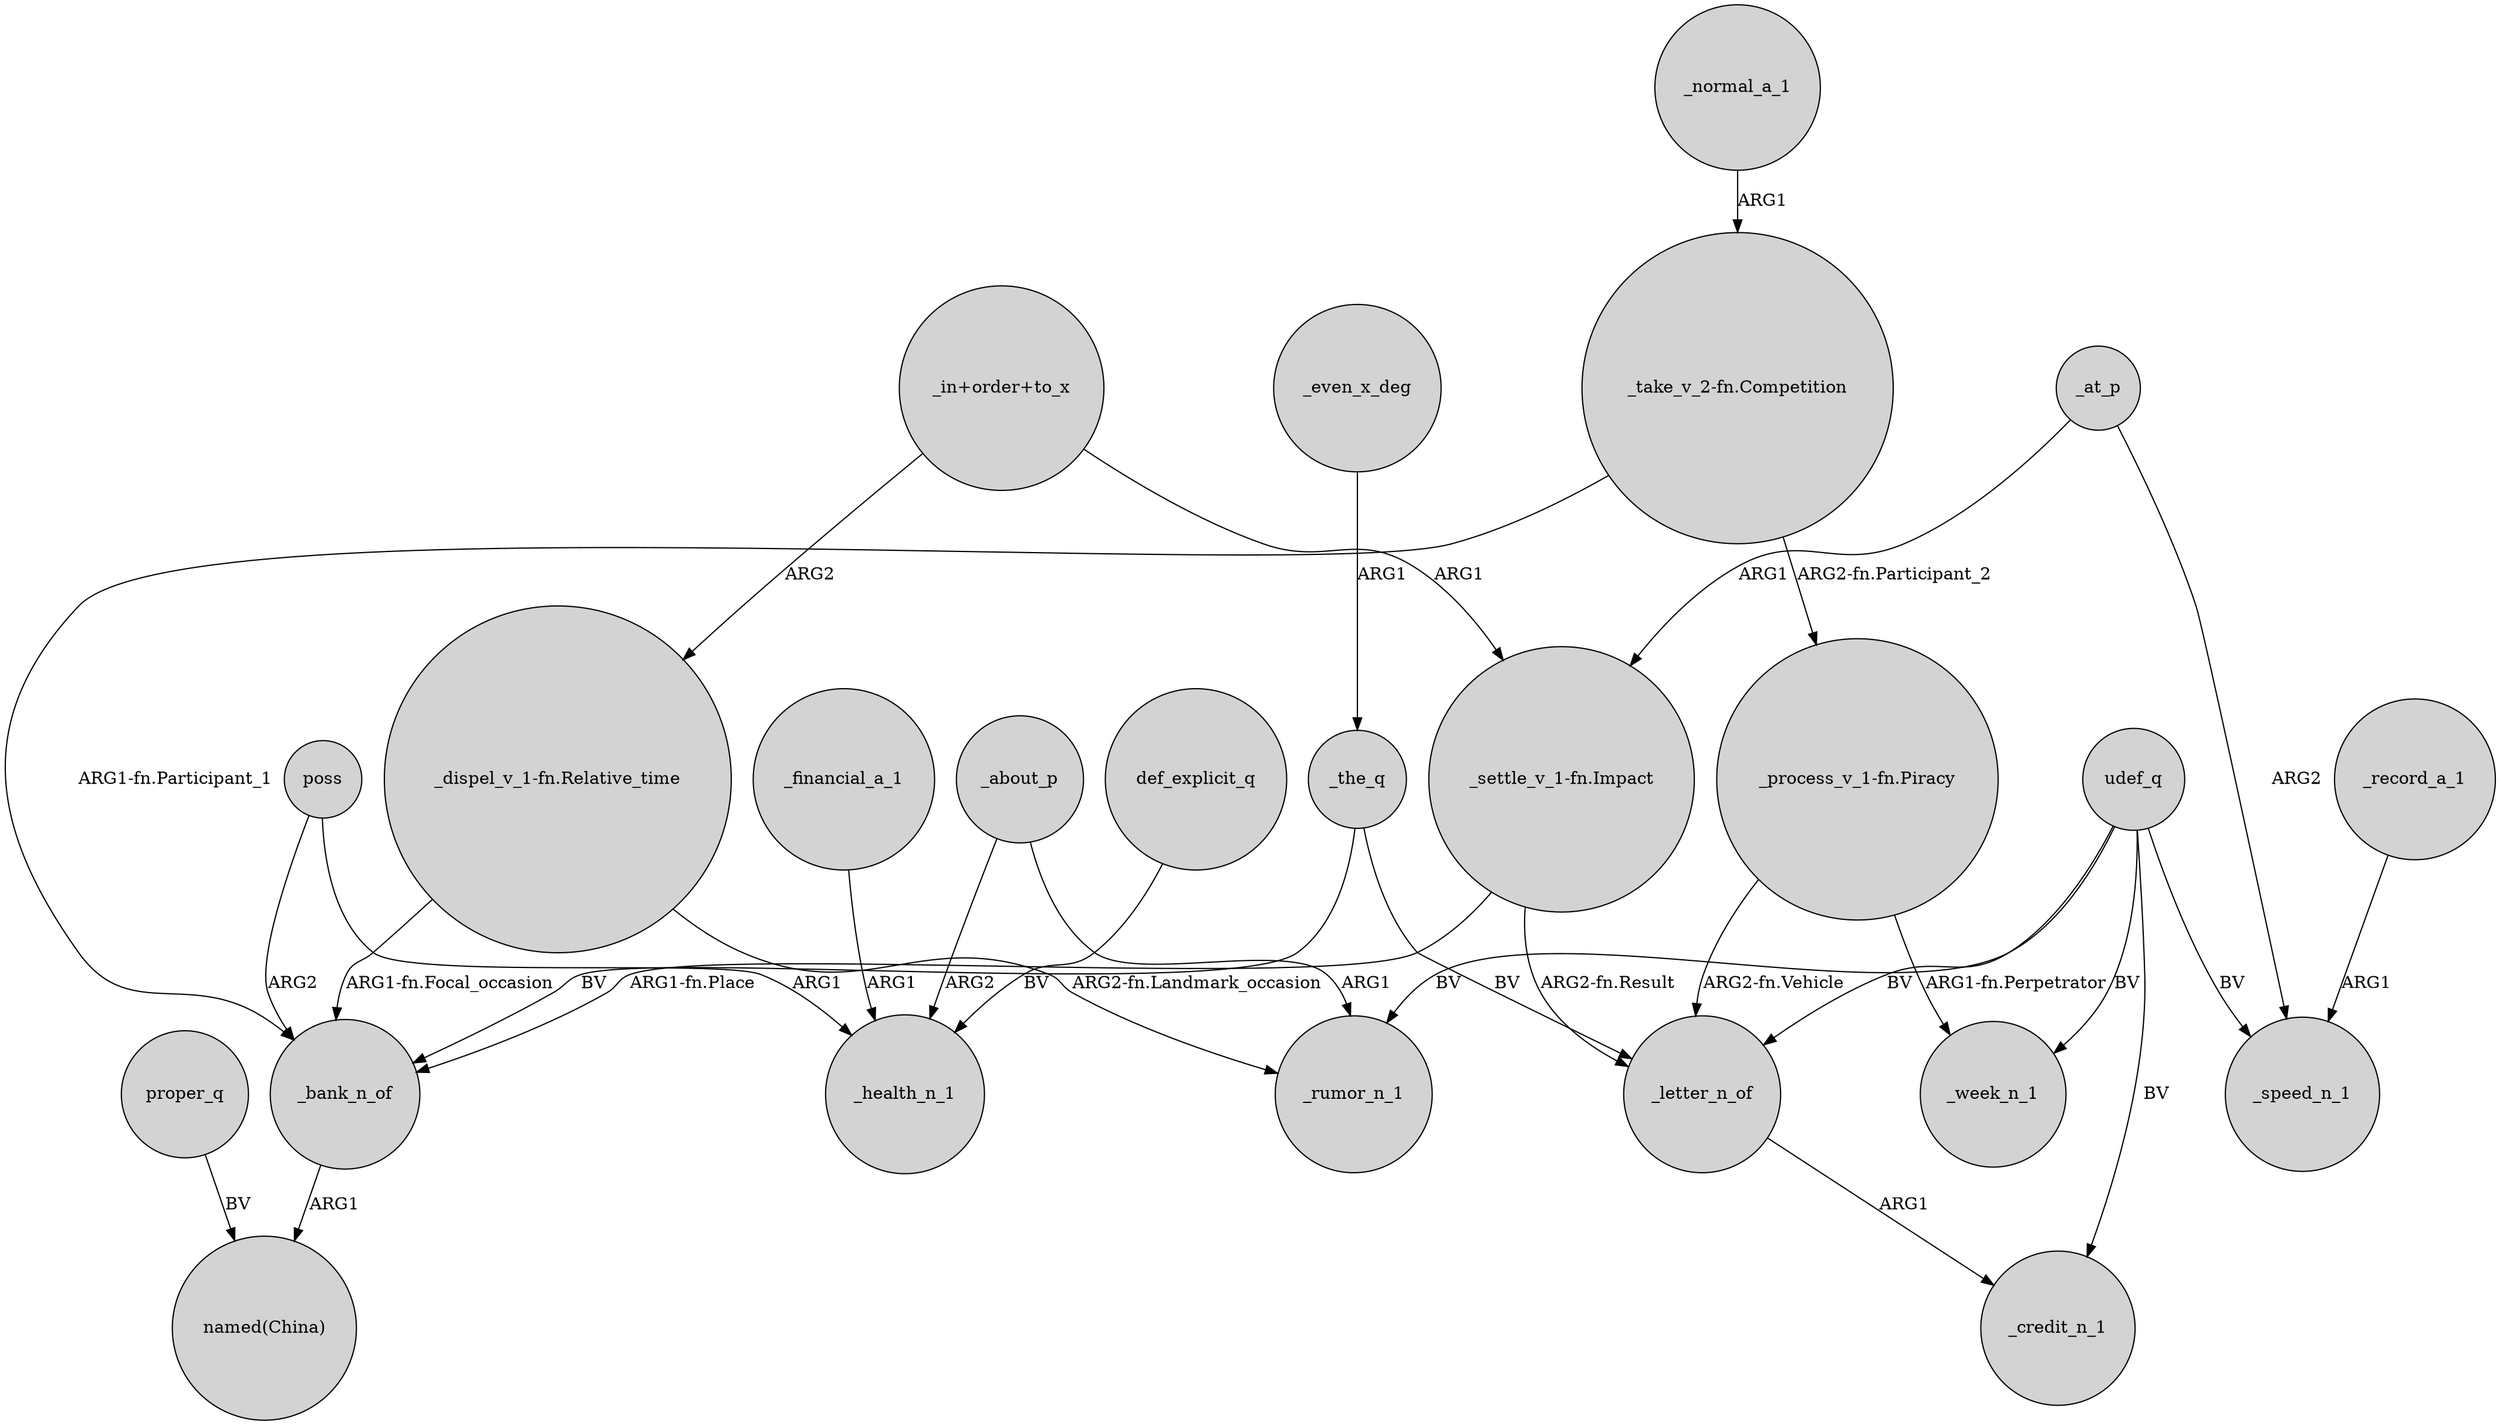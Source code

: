 digraph {
	node [shape=circle style=filled]
	"_settle_v_1-fn.Impact" -> _bank_n_of [label="ARG1-fn.Place"]
	"_in+order+to_x" -> "_settle_v_1-fn.Impact" [label=ARG1]
	"_dispel_v_1-fn.Relative_time" -> _bank_n_of [label="ARG1-fn.Focal_occasion"]
	_about_p -> _rumor_n_1 [label=ARG1]
	_the_q -> _bank_n_of [label=BV]
	_at_p -> _speed_n_1 [label=ARG2]
	udef_q -> _speed_n_1 [label=BV]
	"_in+order+to_x" -> "_dispel_v_1-fn.Relative_time" [label=ARG2]
	def_explicit_q -> _health_n_1 [label=BV]
	"_process_v_1-fn.Piracy" -> _letter_n_of [label="ARG2-fn.Vehicle"]
	"_take_v_2-fn.Competition" -> "_process_v_1-fn.Piracy" [label="ARG2-fn.Participant_2"]
	_about_p -> _health_n_1 [label=ARG2]
	_record_a_1 -> _speed_n_1 [label=ARG1]
	_bank_n_of -> "named(China)" [label=ARG1]
	udef_q -> _week_n_1 [label=BV]
	_at_p -> "_settle_v_1-fn.Impact" [label=ARG1]
	udef_q -> _letter_n_of [label=BV]
	poss -> _bank_n_of [label=ARG2]
	"_process_v_1-fn.Piracy" -> _week_n_1 [label="ARG1-fn.Perpetrator"]
	"_take_v_2-fn.Competition" -> _bank_n_of [label="ARG1-fn.Participant_1"]
	"_settle_v_1-fn.Impact" -> _letter_n_of [label="ARG2-fn.Result"]
	udef_q -> _credit_n_1 [label=BV]
	poss -> _health_n_1 [label=ARG1]
	_letter_n_of -> _credit_n_1 [label=ARG1]
	"_dispel_v_1-fn.Relative_time" -> _rumor_n_1 [label="ARG2-fn.Landmark_occasion"]
	_even_x_deg -> _the_q [label=ARG1]
	proper_q -> "named(China)" [label=BV]
	_normal_a_1 -> "_take_v_2-fn.Competition" [label=ARG1]
	_the_q -> _letter_n_of [label=BV]
	udef_q -> _rumor_n_1 [label=BV]
	_financial_a_1 -> _health_n_1 [label=ARG1]
}
